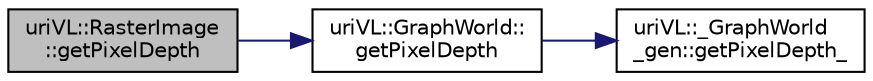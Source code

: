 digraph "uriVL::RasterImage::getPixelDepth"
{
  edge [fontname="Helvetica",fontsize="10",labelfontname="Helvetica",labelfontsize="10"];
  node [fontname="Helvetica",fontsize="10",shape=record];
  rankdir="LR";
  Node1 [label="uriVL::RasterImage\l::getPixelDepth",height=0.2,width=0.4,color="black", fillcolor="grey75", style="filled", fontcolor="black"];
  Node1 -> Node2 [color="midnightblue",fontsize="10",style="solid",fontname="Helvetica"];
  Node2 [label="uriVL::GraphWorld::\lgetPixelDepth",height=0.2,width=0.4,color="black", fillcolor="white", style="filled",URL="$classuriVL_1_1GraphWorld.html#a5329ddc224cd44f25d232d6f3f3b268f",tooltip="Returns the number of bits per pixel (pixel depth) "];
  Node2 -> Node3 [color="midnightblue",fontsize="10",style="solid",fontname="Helvetica"];
  Node3 [label="uriVL::_GraphWorld\l_gen::getPixelDepth_",height=0.2,width=0.4,color="black", fillcolor="white", style="filled",URL="$classuriVL_1_1__GraphWorld__gen.html#ac574e28e696dc4759167fadcad7b0b46",tooltip="Returns the number of bits per pixel (pixel depth) "];
}
